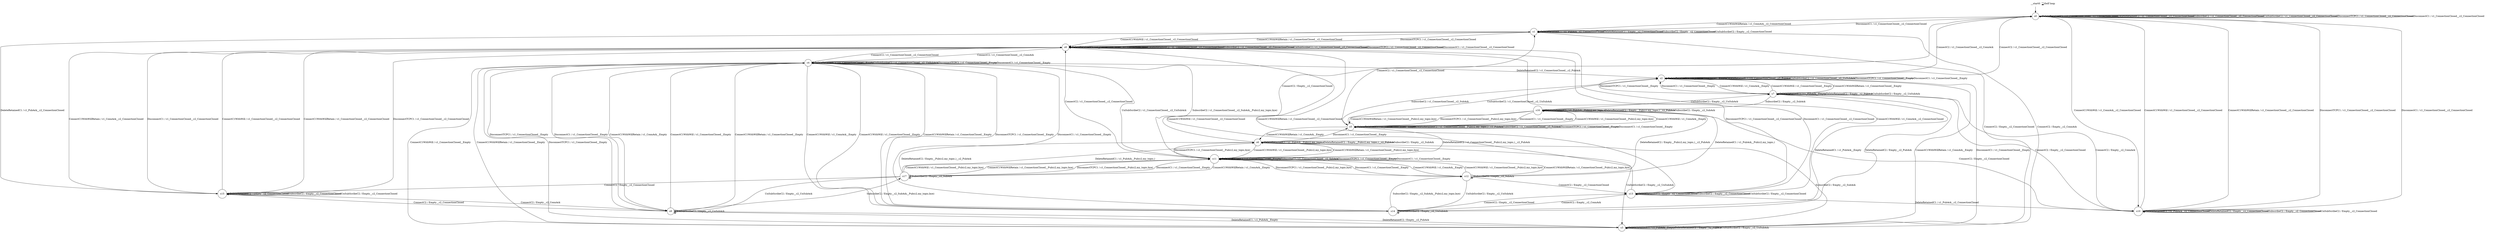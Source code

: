 digraph g {
	graph [name=g];
	__start0	[shape=none];
	__start0 -> __start0	[key=0,
		label="Self loop"];
	s0	[label=s0,
		shape=circle];
	__start0 -> s0	[key=0];
	s0 -> s0	[key=0,
		label="DeleteRetainedC1 / c1_ConnectionClosed__c2_ConnectionClosed"];
	s0 -> s0	[key=1,
		label="DeleteRetainedC2 / c1_ConnectionClosed__c2_ConnectionClosed"];
	s0 -> s0	[key=2,
		label="SubscribeC2 / c1_ConnectionClosed__c2_ConnectionClosed"];
	s0 -> s0	[key=3,
		label="UnSubScribeC2 / c1_ConnectionClosed__c2_ConnectionClosed"];
	s0 -> s0	[key=4,
		label="DisconnectTCPC1 / c1_ConnectionClosed__c2_ConnectionClosed"];
	s0 -> s0	[key=5,
		label="DisconnectC1 / c1_ConnectionClosed__c2_ConnectionClosed"];
	s1	[label=s1,
		shape=circle];
	s0 -> s1	[key=0,
		label="ConnectC1WithWillRetain / c1_ConnAck__c2_ConnectionClosed"];
	s2	[label=s2,
		shape=circle];
	s0 -> s2	[key=0,
		label="ConnectC2 / c1_ConnectionClosed__c2_ConnAck"];
	s10	[label=s10,
		shape=circle];
	s0 -> s10	[key=0,
		label="ConnectC1WithWill / c1_ConnAck__c2_ConnectionClosed"];
	s1 -> s0	[key=0,
		label="DisconnectC1 / c1_ConnectionClosed__c2_ConnectionClosed"];
	s1 -> s1	[key=0,
		label="DeleteRetainedC1 / c1_PubAck__c2_ConnectionClosed"];
	s1 -> s1	[key=1,
		label="DeleteRetainedC2 / Empty__c2_ConnectionClosed"];
	s1 -> s1	[key=2,
		label="SubscribeC2 / Empty__c2_ConnectionClosed"];
	s1 -> s1	[key=3,
		label="UnSubScribeC2 / Empty__c2_ConnectionClosed"];
	s3	[label=s3,
		shape=circle];
	s1 -> s3	[key=0,
		label="ConnectC2 / Empty__c2_ConnAck"];
	s8	[label=s8,
		shape=circle];
	s1 -> s8	[key=0,
		label="ConnectC1WithWill / c1_ConnectionClosed__c2_ConnectionClosed"];
	s1 -> s8	[key=1,
		label="ConnectC1WithWillRetain / c1_ConnectionClosed__c2_ConnectionClosed"];
	s1 -> s8	[key=2,
		label="DisconnectTCPC1 / c1_ConnectionClosed__c2_ConnectionClosed"];
	s2 -> s0	[key=0,
		label="ConnectC2 / c1_ConnectionClosed__c2_ConnectionClosed"];
	s2 -> s2	[key=0,
		label="DeleteRetainedC1 / c1_ConnectionClosed__Empty"];
	s2 -> s2	[key=1,
		label="DeleteRetainedC2 / c1_ConnectionClosed__c2_PubAck"];
	s2 -> s2	[key=2,
		label="UnSubScribeC2 / c1_ConnectionClosed__c2_UnSubAck"];
	s2 -> s2	[key=3,
		label="DisconnectTCPC1 / c1_ConnectionClosed__Empty"];
	s2 -> s2	[key=4,
		label="DisconnectC1 / c1_ConnectionClosed__Empty"];
	s2 -> s3	[key=0,
		label="ConnectC1WithWillRetain / c1_ConnAck__Empty"];
	s5	[label=s5,
		shape=circle];
	s2 -> s5	[key=0,
		label="SubscribeC2 / c1_ConnectionClosed__c2_SubAck"];
	s7	[label=s7,
		shape=circle];
	s2 -> s7	[key=0,
		label="ConnectC1WithWill / c1_ConnAck__Empty"];
	s3 -> s1	[key=0,
		label="ConnectC2 / Empty__c2_ConnectionClosed"];
	s3 -> s2	[key=0,
		label="DisconnectC1 / c1_ConnectionClosed__Empty"];
	s3 -> s3	[key=0,
		label="DeleteRetainedC1 / c1_PubAck__Empty"];
	s3 -> s3	[key=1,
		label="DeleteRetainedC2 / Empty__c2_PubAck"];
	s3 -> s3	[key=2,
		label="UnSubScribeC2 / Empty__c2_UnSubAck"];
	s4	[label=s4,
		shape=circle];
	s3 -> s4	[key=0,
		label="ConnectC1WithWill / c1_ConnectionClosed__Empty"];
	s3 -> s4	[key=1,
		label="ConnectC1WithWillRetain / c1_ConnectionClosed__Empty"];
	s3 -> s4	[key=2,
		label="DisconnectTCPC1 / c1_ConnectionClosed__Empty"];
	s6	[label=s6,
		shape=circle];
	s3 -> s6	[key=0,
		label="SubscribeC2 / Empty__c2_SubAck"];
	s4 -> s2	[key=0,
		label="DeleteRetainedC2 / c1_ConnectionClosed__c2_PubAck"];
	s4 -> s4	[key=0,
		label="DeleteRetainedC1 / c1_ConnectionClosed__Empty"];
	s4 -> s4	[key=1,
		label="UnSubScribeC2 / c1_ConnectionClosed__c2_UnSubAck"];
	s4 -> s4	[key=2,
		label="DisconnectTCPC1 / c1_ConnectionClosed__Empty"];
	s4 -> s4	[key=3,
		label="DisconnectC1 / c1_ConnectionClosed__Empty"];
	s4 -> s8	[key=0,
		label="ConnectC2 / c1_ConnectionClosed__c2_ConnectionClosed"];
	s9	[label=s9,
		shape=circle];
	s4 -> s9	[key=0,
		label="ConnectC1WithWillRetain / c1_ConnAck__Empty"];
	s11	[label=s11,
		shape=circle];
	s4 -> s11	[key=0,
		label="SubscribeC2 / c1_ConnectionClosed__c2_SubAck__Pub(c2,my_topic,bye)"];
	s14	[label=s14,
		shape=circle];
	s4 -> s14	[key=0,
		label="ConnectC1WithWill / c1_ConnAck__Empty"];
	s5 -> s0	[key=0,
		label="ConnectC2 / c1_ConnectionClosed__c2_ConnectionClosed"];
	s5 -> s2	[key=0,
		label="UnSubScribeC2 / c1_ConnectionClosed__c2_UnSubAck"];
	s5 -> s5	[key=0,
		label="DeleteRetainedC1 / c1_ConnectionClosed__Empty"];
	s5 -> s5	[key=1,
		label="DeleteRetainedC2 / c1_ConnectionClosed__Pub(c2,my_topic,)__c2_PubAck"];
	s5 -> s5	[key=2,
		label="SubscribeC2 / c1_ConnectionClosed__c2_SubAck"];
	s5 -> s5	[key=3,
		label="DisconnectTCPC1 / c1_ConnectionClosed__Empty"];
	s5 -> s5	[key=4,
		label="DisconnectC1 / c1_ConnectionClosed__Empty"];
	s5 -> s6	[key=0,
		label="ConnectC1WithWillRetain / c1_ConnAck__Empty"];
	s16	[label=s16,
		shape=circle];
	s5 -> s16	[key=0,
		label="ConnectC1WithWill / c1_ConnAck__Empty"];
	s6 -> s1	[key=0,
		label="ConnectC2 / Empty__c2_ConnectionClosed"];
	s6 -> s3	[key=0,
		label="UnSubScribeC2 / Empty__c2_UnSubAck"];
	s6 -> s5	[key=0,
		label="DisconnectC1 / c1_ConnectionClosed__Empty"];
	s6 -> s6	[key=0,
		label="DeleteRetainedC1 / c1_PubAck__Pub(c2,my_topic,)"];
	s6 -> s6	[key=1,
		label="DeleteRetainedC2 / Empty__Pub(c2,my_topic,)__c2_PubAck"];
	s6 -> s6	[key=2,
		label="SubscribeC2 / Empty__c2_SubAck"];
	s6 -> s11	[key=0,
		label="ConnectC1WithWill / c1_ConnectionClosed__Pub(c2,my_topic,bye)"];
	s6 -> s11	[key=1,
		label="ConnectC1WithWillRetain / c1_ConnectionClosed__Pub(c2,my_topic,bye)"];
	s6 -> s11	[key=2,
		label="DisconnectTCPC1 / c1_ConnectionClosed__Pub(c2,my_topic,bye)"];
	s7 -> s2	[key=0,
		label="ConnectC1WithWill / c1_ConnectionClosed__Empty"];
	s7 -> s2	[key=1,
		label="ConnectC1WithWillRetain / c1_ConnectionClosed__Empty"];
	s7 -> s2	[key=2,
		label="DisconnectTCPC1 / c1_ConnectionClosed__Empty"];
	s7 -> s2	[key=3,
		label="DisconnectC1 / c1_ConnectionClosed__Empty"];
	s7 -> s7	[key=0,
		label="DeleteRetainedC1 / c1_PubAck__Empty"];
	s7 -> s7	[key=1,
		label="DeleteRetainedC2 / Empty__c2_PubAck"];
	s7 -> s7	[key=2,
		label="UnSubScribeC2 / Empty__c2_UnSubAck"];
	s7 -> s10	[key=0,
		label="ConnectC2 / Empty__c2_ConnectionClosed"];
	s7 -> s16	[key=0,
		label="SubscribeC2 / Empty__c2_SubAck"];
	s8 -> s4	[key=0,
		label="ConnectC2 / c1_ConnectionClosed__c2_ConnAck"];
	s8 -> s8	[key=0,
		label="DeleteRetainedC1 / c1_ConnectionClosed__c2_ConnectionClosed"];
	s8 -> s8	[key=1,
		label="DeleteRetainedC2 / c1_ConnectionClosed__c2_ConnectionClosed"];
	s8 -> s8	[key=2,
		label="SubscribeC2 / c1_ConnectionClosed__c2_ConnectionClosed"];
	s8 -> s8	[key=3,
		label="UnSubScribeC2 / c1_ConnectionClosed__c2_ConnectionClosed"];
	s8 -> s8	[key=4,
		label="DisconnectTCPC1 / c1_ConnectionClosed__c2_ConnectionClosed"];
	s8 -> s8	[key=5,
		label="DisconnectC1 / c1_ConnectionClosed__c2_ConnectionClosed"];
	s13	[label=s13,
		shape=circle];
	s8 -> s13	[key=0,
		label="ConnectC1WithWill / c1_ConnAck__c2_ConnectionClosed"];
	s15	[label=s15,
		shape=circle];
	s8 -> s15	[key=0,
		label="ConnectC1WithWillRetain / c1_ConnAck__c2_ConnectionClosed"];
	s9 -> s3	[key=0,
		label="DeleteRetainedC1 / c1_PubAck__Empty"];
	s9 -> s3	[key=1,
		label="DeleteRetainedC2 / Empty__c2_PubAck"];
	s9 -> s4	[key=0,
		label="ConnectC1WithWill / c1_ConnectionClosed__Empty"];
	s9 -> s4	[key=1,
		label="ConnectC1WithWillRetain / c1_ConnectionClosed__Empty"];
	s9 -> s4	[key=2,
		label="DisconnectTCPC1 / c1_ConnectionClosed__Empty"];
	s9 -> s4	[key=3,
		label="DisconnectC1 / c1_ConnectionClosed__Empty"];
	s9 -> s9	[key=0,
		label="UnSubScribeC2 / Empty__c2_UnSubAck"];
	s9 -> s15	[key=0,
		label="ConnectC2 / Empty__c2_ConnectionClosed"];
	s17	[label=s17,
		shape=circle];
	s9 -> s17	[key=0,
		label="SubscribeC2 / Empty__c2_SubAck__Pub(c2,my_topic,bye)"];
	s10 -> s0	[key=0,
		label="ConnectC1WithWill / c1_ConnectionClosed__c2_ConnectionClosed"];
	s10 -> s0	[key=1,
		label="ConnectC1WithWillRetain / c1_ConnectionClosed__c2_ConnectionClosed"];
	s10 -> s0	[key=2,
		label="DisconnectTCPC1 / c1_ConnectionClosed__c2_ConnectionClosed"];
	s10 -> s0	[key=3,
		label="DisconnectC1 / c1_ConnectionClosed__c2_ConnectionClosed"];
	s10 -> s7	[key=0,
		label="ConnectC2 / Empty__c2_ConnAck"];
	s10 -> s10	[key=0,
		label="DeleteRetainedC1 / c1_PubAck__c2_ConnectionClosed"];
	s10 -> s10	[key=1,
		label="DeleteRetainedC2 / Empty__c2_ConnectionClosed"];
	s10 -> s10	[key=2,
		label="SubscribeC2 / Empty__c2_ConnectionClosed"];
	s10 -> s10	[key=3,
		label="UnSubScribeC2 / Empty__c2_ConnectionClosed"];
	s11 -> s4	[key=0,
		label="UnSubScribeC2 / c1_ConnectionClosed__c2_UnSubAck"];
	s11 -> s5	[key=0,
		label="DeleteRetainedC2 / c1_ConnectionClosed__Pub(c2,my_topic,)__c2_PubAck"];
	s11 -> s8	[key=0,
		label="ConnectC2 / c1_ConnectionClosed__c2_ConnectionClosed"];
	s11 -> s11	[key=0,
		label="DeleteRetainedC1 / c1_ConnectionClosed__Empty"];
	s11 -> s11	[key=1,
		label="SubscribeC2 / c1_ConnectionClosed__c2_SubAck"];
	s11 -> s11	[key=2,
		label="DisconnectTCPC1 / c1_ConnectionClosed__Empty"];
	s11 -> s11	[key=3,
		label="DisconnectC1 / c1_ConnectionClosed__Empty"];
	s12	[label=s12,
		shape=circle];
	s11 -> s12	[key=0,
		label="ConnectC1WithWill / c1_ConnAck__Empty"];
	s11 -> s17	[key=0,
		label="ConnectC1WithWillRetain / c1_ConnAck__Empty"];
	s12 -> s11	[key=0,
		label="ConnectC1WithWill / c1_ConnectionClosed__Pub(c2,my_topic,bye)"];
	s12 -> s11	[key=1,
		label="ConnectC1WithWillRetain / c1_ConnectionClosed__Pub(c2,my_topic,bye)"];
	s12 -> s11	[key=2,
		label="DisconnectTCPC1 / c1_ConnectionClosed__Pub(c2,my_topic,bye)"];
	s12 -> s11	[key=3,
		label="DisconnectC1 / c1_ConnectionClosed__Empty"];
	s12 -> s12	[key=0,
		label="SubscribeC2 / Empty__c2_SubAck"];
	s12 -> s13	[key=0,
		label="ConnectC2 / Empty__c2_ConnectionClosed"];
	s12 -> s14	[key=0,
		label="UnSubScribeC2 / Empty__c2_UnSubAck"];
	s12 -> s16	[key=0,
		label="DeleteRetainedC1 / c1_PubAck__Pub(c2,my_topic,)"];
	s12 -> s16	[key=1,
		label="DeleteRetainedC2 / Empty__Pub(c2,my_topic,)__c2_PubAck"];
	s13 -> s8	[key=0,
		label="ConnectC1WithWill / c1_ConnectionClosed__c2_ConnectionClosed"];
	s13 -> s8	[key=1,
		label="ConnectC1WithWillRetain / c1_ConnectionClosed__c2_ConnectionClosed"];
	s13 -> s8	[key=2,
		label="DisconnectTCPC1 / c1_ConnectionClosed__c2_ConnectionClosed"];
	s13 -> s8	[key=3,
		label="DisconnectC1 / c1_ConnectionClosed__c2_ConnectionClosed"];
	s13 -> s10	[key=0,
		label="DeleteRetainedC1 / c1_PubAck__c2_ConnectionClosed"];
	s13 -> s13	[key=0,
		label="DeleteRetainedC2 / Empty__c2_ConnectionClosed"];
	s13 -> s13	[key=1,
		label="SubscribeC2 / Empty__c2_ConnectionClosed"];
	s13 -> s13	[key=2,
		label="UnSubScribeC2 / Empty__c2_ConnectionClosed"];
	s13 -> s14	[key=0,
		label="ConnectC2 / Empty__c2_ConnAck"];
	s14 -> s4	[key=0,
		label="ConnectC1WithWill / c1_ConnectionClosed__Empty"];
	s14 -> s4	[key=1,
		label="ConnectC1WithWillRetain / c1_ConnectionClosed__Empty"];
	s14 -> s4	[key=2,
		label="DisconnectTCPC1 / c1_ConnectionClosed__Empty"];
	s14 -> s4	[key=3,
		label="DisconnectC1 / c1_ConnectionClosed__Empty"];
	s14 -> s7	[key=0,
		label="DeleteRetainedC1 / c1_PubAck__Empty"];
	s14 -> s7	[key=1,
		label="DeleteRetainedC2 / Empty__c2_PubAck"];
	s14 -> s12	[key=0,
		label="SubscribeC2 / Empty__c2_SubAck__Pub(c2,my_topic,bye)"];
	s14 -> s13	[key=0,
		label="ConnectC2 / Empty__c2_ConnectionClosed"];
	s14 -> s14	[key=0,
		label="UnSubScribeC2 / Empty__c2_UnSubAck"];
	s15 -> s1	[key=0,
		label="DeleteRetainedC1 / c1_PubAck__c2_ConnectionClosed"];
	s15 -> s8	[key=0,
		label="ConnectC1WithWill / c1_ConnectionClosed__c2_ConnectionClosed"];
	s15 -> s8	[key=1,
		label="ConnectC1WithWillRetain / c1_ConnectionClosed__c2_ConnectionClosed"];
	s15 -> s8	[key=2,
		label="DisconnectTCPC1 / c1_ConnectionClosed__c2_ConnectionClosed"];
	s15 -> s8	[key=3,
		label="DisconnectC1 / c1_ConnectionClosed__c2_ConnectionClosed"];
	s15 -> s9	[key=0,
		label="ConnectC2 / Empty__c2_ConnAck"];
	s15 -> s15	[key=0,
		label="DeleteRetainedC2 / Empty__c2_ConnectionClosed"];
	s15 -> s15	[key=1,
		label="SubscribeC2 / Empty__c2_ConnectionClosed"];
	s15 -> s15	[key=2,
		label="UnSubScribeC2 / Empty__c2_ConnectionClosed"];
	s16 -> s5	[key=0,
		label="ConnectC1WithWill / c1_ConnectionClosed__Pub(c2,my_topic,bye)"];
	s16 -> s5	[key=1,
		label="ConnectC1WithWillRetain / c1_ConnectionClosed__Pub(c2,my_topic,bye)"];
	s16 -> s5	[key=2,
		label="DisconnectTCPC1 / c1_ConnectionClosed__Pub(c2,my_topic,bye)"];
	s16 -> s5	[key=3,
		label="DisconnectC1 / c1_ConnectionClosed__Empty"];
	s16 -> s7	[key=0,
		label="UnSubScribeC2 / Empty__c2_UnSubAck"];
	s16 -> s10	[key=0,
		label="ConnectC2 / Empty__c2_ConnectionClosed"];
	s16 -> s16	[key=0,
		label="DeleteRetainedC1 / c1_PubAck__Pub(c2,my_topic,)"];
	s16 -> s16	[key=1,
		label="DeleteRetainedC2 / Empty__Pub(c2,my_topic,)__c2_PubAck"];
	s16 -> s16	[key=2,
		label="SubscribeC2 / Empty__c2_SubAck"];
	s17 -> s6	[key=0,
		label="DeleteRetainedC1 / c1_PubAck__Pub(c2,my_topic,)"];
	s17 -> s6	[key=1,
		label="DeleteRetainedC2 / Empty__Pub(c2,my_topic,)__c2_PubAck"];
	s17 -> s9	[key=0,
		label="UnSubScribeC2 / Empty__c2_UnSubAck"];
	s17 -> s11	[key=0,
		label="ConnectC1WithWill / c1_ConnectionClosed__Pub(c2,my_topic,bye)"];
	s17 -> s11	[key=1,
		label="ConnectC1WithWillRetain / c1_ConnectionClosed__Pub(c2,my_topic,bye)"];
	s17 -> s11	[key=2,
		label="DisconnectTCPC1 / c1_ConnectionClosed__Pub(c2,my_topic,bye)"];
	s17 -> s11	[key=3,
		label="DisconnectC1 / c1_ConnectionClosed__Empty"];
	s17 -> s15	[key=0,
		label="ConnectC2 / Empty__c2_ConnectionClosed"];
	s17 -> s17	[key=0,
		label="SubscribeC2 / Empty__c2_SubAck"];
}
